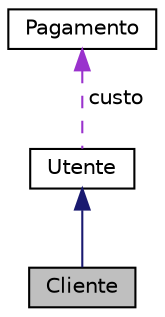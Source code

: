 digraph "Cliente"
{
  edge [fontname="Helvetica",fontsize="10",labelfontname="Helvetica",labelfontsize="10"];
  node [fontname="Helvetica",fontsize="10",shape=record];
  Node4 [label="Cliente",height=0.2,width=0.4,color="black", fillcolor="grey75", style="filled", fontcolor="black"];
  Node5 -> Node4 [dir="back",color="midnightblue",fontsize="10",style="solid",fontname="Helvetica"];
  Node5 [label="Utente",height=0.2,width=0.4,color="black", fillcolor="white", style="filled",URL="$class_utente.html"];
  Node6 -> Node5 [dir="back",color="darkorchid3",fontsize="10",style="dashed",label=" custo" ,fontname="Helvetica"];
  Node6 [label="Pagamento",height=0.2,width=0.4,color="black", fillcolor="white", style="filled",URL="$class_pagamento.html"];
}
